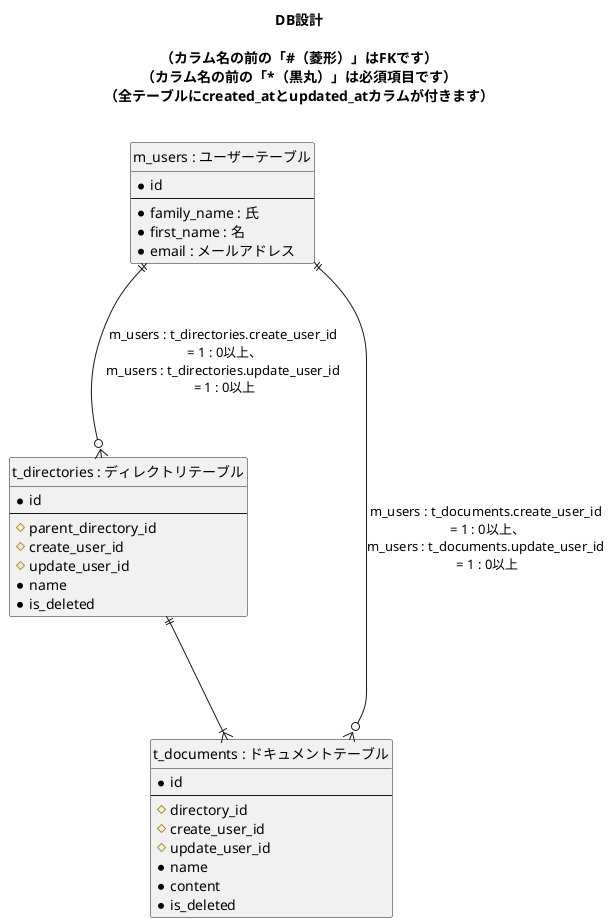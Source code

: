 @startuml

' hide the spot
hide circle

title
DB設計

（カラム名の前の「#（菱形）」はFKです）
（カラム名の前の「*（黒丸）」は必須項目です）
（全テーブルにcreated_atとupdated_atカラムが付きます）

endtitle


entity "m_users : ユーザーテーブル" as m_users {
  *id
  --
  *family_name : 氏
  *first_name : 名
  *email : メールアドレス
}

entity "t_directories : ディレクトリテーブル" as t_directories {
  *id
  --
  #parent_directory_id
  #create_user_id
  #update_user_id
  *name
  *is_deleted
}

entity "t_documents : ドキュメントテーブル" as t_documents {
  *id
  --
  #directory_id
  #create_user_id
  #update_user_id
  *name
  *content
  *is_deleted
}


m_users ||---o{ t_directories : m_users : t_directories.create_user_id\n = 1 : 0以上、\nm_users : t_directories.update_user_id\n = 1 : 0以上
m_users ||--o{ t_documents : m_users : t_documents.create_user_id\n = 1 : 0以上、\nm_users : t_documents.update_user_id\n = 1 : 0以上
t_directories ||---|{ t_documents

@enduml
